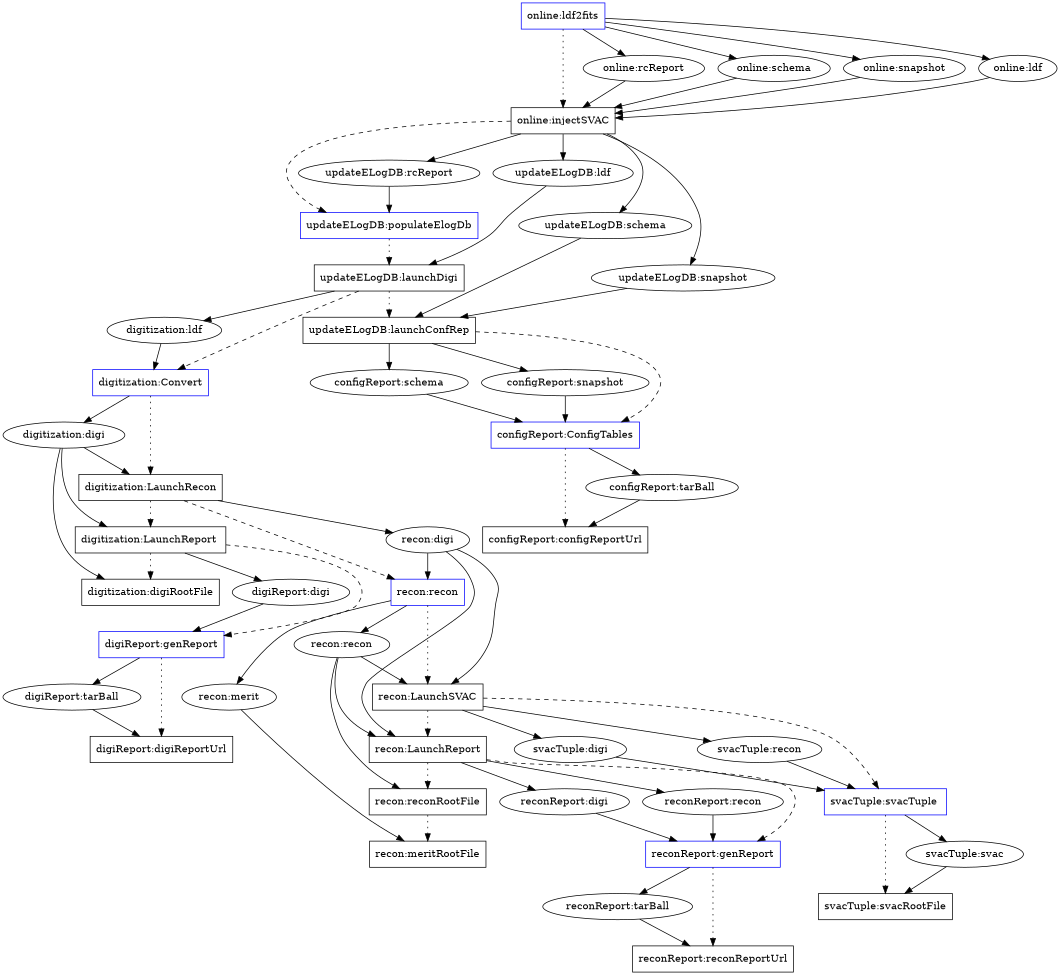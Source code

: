 digraph iAndTPipeline {

#rotate=90;
size="7.5,6.5";

#### task processes
node [shape=box];
####
online_ldf2fits_tp [label="online:ldf2fits",color=blue];
online_injectSVAC_tp [label="online:injectSVAC"];
#
updateELogDB_populateElogDb_tp [label="updateELogDB:populateElogDb",color=blue];
updateELogDB_launchDigi_tp [label="updateELogDB:launchDigi"];
updateELogDB_launchConfRep_tp [label="updateELogDB:launchConfRep"];
#
configReport_ConfigTables_tp [label="configReport:ConfigTables",color=blue];
configReport_configReportUrl_tp [label="configReport:configReportUrl"];
#
digitization_Convert_tp [label="digitization:Convert",color=blue];
digitization_LaunchRecon_tp [label="digitization:LaunchRecon"];
digitization_LaunchReport_tp [label="digitization:LaunchReport "];
digitization_digiRootFile_tp [label="digitization:digiRootFile"];
#
digiReport_genReport_tp [label="digiReport:genReport",color=blue];
digiReport_digiReportUrl_tp [label="digiReport:digiReportUrl"];
#
recon_recon_tp [label="recon:recon",color=blue];
recon_LaunchSVAC_tp [label="recon:LaunchSVAC"];
recon_LaunchReport_tp [label="recon:LaunchReport"];
recon_reconRootFile_tp [label="recon:reconRootFile"];
recon_meritRootFile_tp [label="recon:meritRootFile"];
#
reconReport_genReport_tp [label="reconReport:genReport",color=blue];
reconReport_reconReportUrl_tp [label="reconReport:reconReportUrl"];
#
svacTuple_svacTuple_tp [label="svacTuple:svacTuple ",color=blue];
svacTuple_svacRootFile_tp [label="svacTuple:svacRootFile"];

#### datasets
node [shape=ellipse];
####
online_rcReport_ds [label="online:rcReport"];
updateELogDB_rcReport_ds [label="updateELogDB:rcReport"];
online_schema_ds [label="online:schema"];
updateELogDB_schema_ds [label="updateELogDB:schema"];
configReport_schema_ds [label="configReport:schema"];
online_snapshot_ds [label="online:snapshot"];
updateELogDB_snapshot_ds [label="updateELogDB:snapshot"];
configReport_snapshot_ds [label="configReport:snapshot"];
online_ldf_ds [label="online:ldf"];
updateELogDB_ldf_ds [label="updateELogDB:ldf"];
digitization_ldf_ds [label="digitization:ldf"];
#
configReport_tarBall_ds [label="configReport:tarBall"];
#
digitization_digi_ds [label="digitization:digi"];
recon_digi_ds [label="recon:digi"];
digiReport_digi_ds [label="digiReport:digi"];
svacTuple_digi_ds [label="svacTuple:digi"];
reconReport_digi_ds [label="reconReport:digi"];
#
digiReport_tarBall_ds [label="digiReport:tarBall"];
#
recon_recon_ds [label="recon:recon"];
svacTuple_recon_ds [label="svacTuple:recon"];
reconReport_recon_ds [label="reconReport:recon"];
recon_merit_ds [label="recon:merit"];
#
reconReport_tarBall_ds [label="reconReport:tarBall"];
#
svacTuple_svac_ds [label="svacTuple:svac"];

#### TP -> DS links
edge [weight=10];
####
online_ldf2fits_tp -> online_rcReport_ds;
online_ldf2fits_tp -> online_schema_ds;
online_ldf2fits_tp -> online_snapshot_ds;
online_ldf2fits_tp -> online_ldf_ds;
#
online_rcReport_ds -> online_injectSVAC_tp;
online_schema_ds -> online_injectSVAC_tp;
online_snapshot_ds -> online_injectSVAC_tp;
online_ldf_ds -> online_injectSVAC_tp;
#
online_injectSVAC_tp -> updateELogDB_rcReport_ds;
online_injectSVAC_tp -> updateELogDB_schema_ds;
online_injectSVAC_tp -> updateELogDB_snapshot_ds;
online_injectSVAC_tp -> updateELogDB_ldf_ds;

updateELogDB_rcReport_ds -> updateELogDB_populateElogDb_tp;
#
updateELogDB_ldf_ds -> updateELogDB_launchDigi_tp;
updateELogDB_launchDigi_tp -> digitization_ldf_ds;
#
updateELogDB_schema_ds -> updateELogDB_launchConfRep_tp;
updateELogDB_snapshot_ds -> updateELogDB_launchConfRep_tp;
updateELogDB_launchConfRep_tp -> configReport_schema_ds;
updateELogDB_launchConfRep_tp -> configReport_snapshot_ds;

configReport_schema_ds -> configReport_ConfigTables_tp;
configReport_snapshot_ds -> configReport_ConfigTables_tp;
configReport_ConfigTables_tp -> configReport_tarBall_ds;
#
configReport_tarBall_ds -> configReport_configReportUrl_tp;

digitization_ldf_ds -> digitization_Convert_tp;
digitization_Convert_tp -> digitization_digi_ds;
#
digitization_digi_ds -> digitization_LaunchRecon_tp;
digitization_LaunchRecon_tp -> recon_digi_ds;
#
digitization_digi_ds -> digitization_LaunchReport_tp;
digitization_LaunchReport_tp -> digiReport_digi_ds;
#
digitization_digi_ds -> digitization_digiRootFile_tp;

digiReport_digi_ds -> digiReport_genReport_tp;
digiReport_genReport_tp -> digiReport_tarBall_ds;
#
digiReport_tarBall_ds -> digiReport_digiReportUrl_tp;

recon_digi_ds -> recon_recon_tp;
recon_recon_tp -> recon_recon_ds;
recon_recon_tp -> recon_merit_ds;
#
recon_recon_ds -> recon_LaunchSVAC_tp;
recon_digi_ds -> recon_LaunchSVAC_tp;
recon_LaunchSVAC_tp -> svacTuple_recon_ds;
recon_LaunchSVAC_tp -> svacTuple_digi_ds;
#
recon_recon_ds -> recon_LaunchReport_tp;
recon_digi_ds -> recon_LaunchReport_tp;
recon_LaunchReport_tp -> reconReport_recon_ds;
recon_LaunchReport_tp -> reconReport_digi_ds;
#
recon_recon_ds -> recon_reconRootFile_tp;
#
recon_merit_ds -> recon_meritRootFile_tp;

reconReport_digi_ds -> reconReport_genReport_tp;
reconReport_recon_ds -> reconReport_genReport_tp;
reconReport_genReport_tp -> reconReport_tarBall_ds;
#
reconReport_tarBall_ds -> reconReport_reconReportUrl_tp;

svacTuple_digi_ds -> svacTuple_svacTuple_tp;
svacTuple_recon_ds -> svacTuple_svacTuple_tp;
svacTuple_svacTuple_tp -> svacTuple_svac_ds;
#
svacTuple_svac_ds -> svacTuple_svacRootFile_tp;


#### intratask links ####
edge [style=dotted,weight=100];
####
online_ldf2fits_tp -> online_injectSVAC_tp;
#
updateELogDB_populateElogDb_tp -> updateELogDB_launchDigi_tp;
updateELogDB_launchDigi_tp -> updateELogDB_launchConfRep_tp;
#
digitization_Convert_tp -> digitization_LaunchRecon_tp;
digitization_LaunchRecon_tp -> digitization_LaunchReport_tp;
digitization_LaunchReport_tp -> digitization_digiRootFile_tp;
#
configReport_ConfigTables_tp -> configReport_configReportUrl_tp;
#
recon_recon_tp -> recon_LaunchSVAC_tp;
recon_LaunchSVAC_tp -> recon_LaunchReport_tp;
recon_LaunchReport_tp -> recon_reconRootFile_tp;
recon_reconRootFile_tp -> recon_meritRootFile_tp;
#
digiReport_genReport_tp -> digiReport_digiReportUrl_tp;
#
svacTuple_svacTuple_tp -> svacTuple_svacRootFile_tp;
#
reconReport_genReport_tp -> reconReport_reconReportUrl_tp;


##### intertask links #####
edge [style=dashed,weight=1];
####
online_injectSVAC_tp -> updateELogDB_populateElogDb_tp;
#
updateELogDB_launchDigi_tp -> digitization_Convert_tp;
updateELogDB_launchConfRep_tp -> configReport_ConfigTables_tp;
#
digitization_LaunchRecon_tp -> recon_recon_tp;
digitization_LaunchReport_tp -> digiReport_genReport_tp;
#
recon_LaunchSVAC_tp -> svacTuple_svacTuple_tp;
recon_LaunchReport_tp -> reconReport_genReport_tp;

}